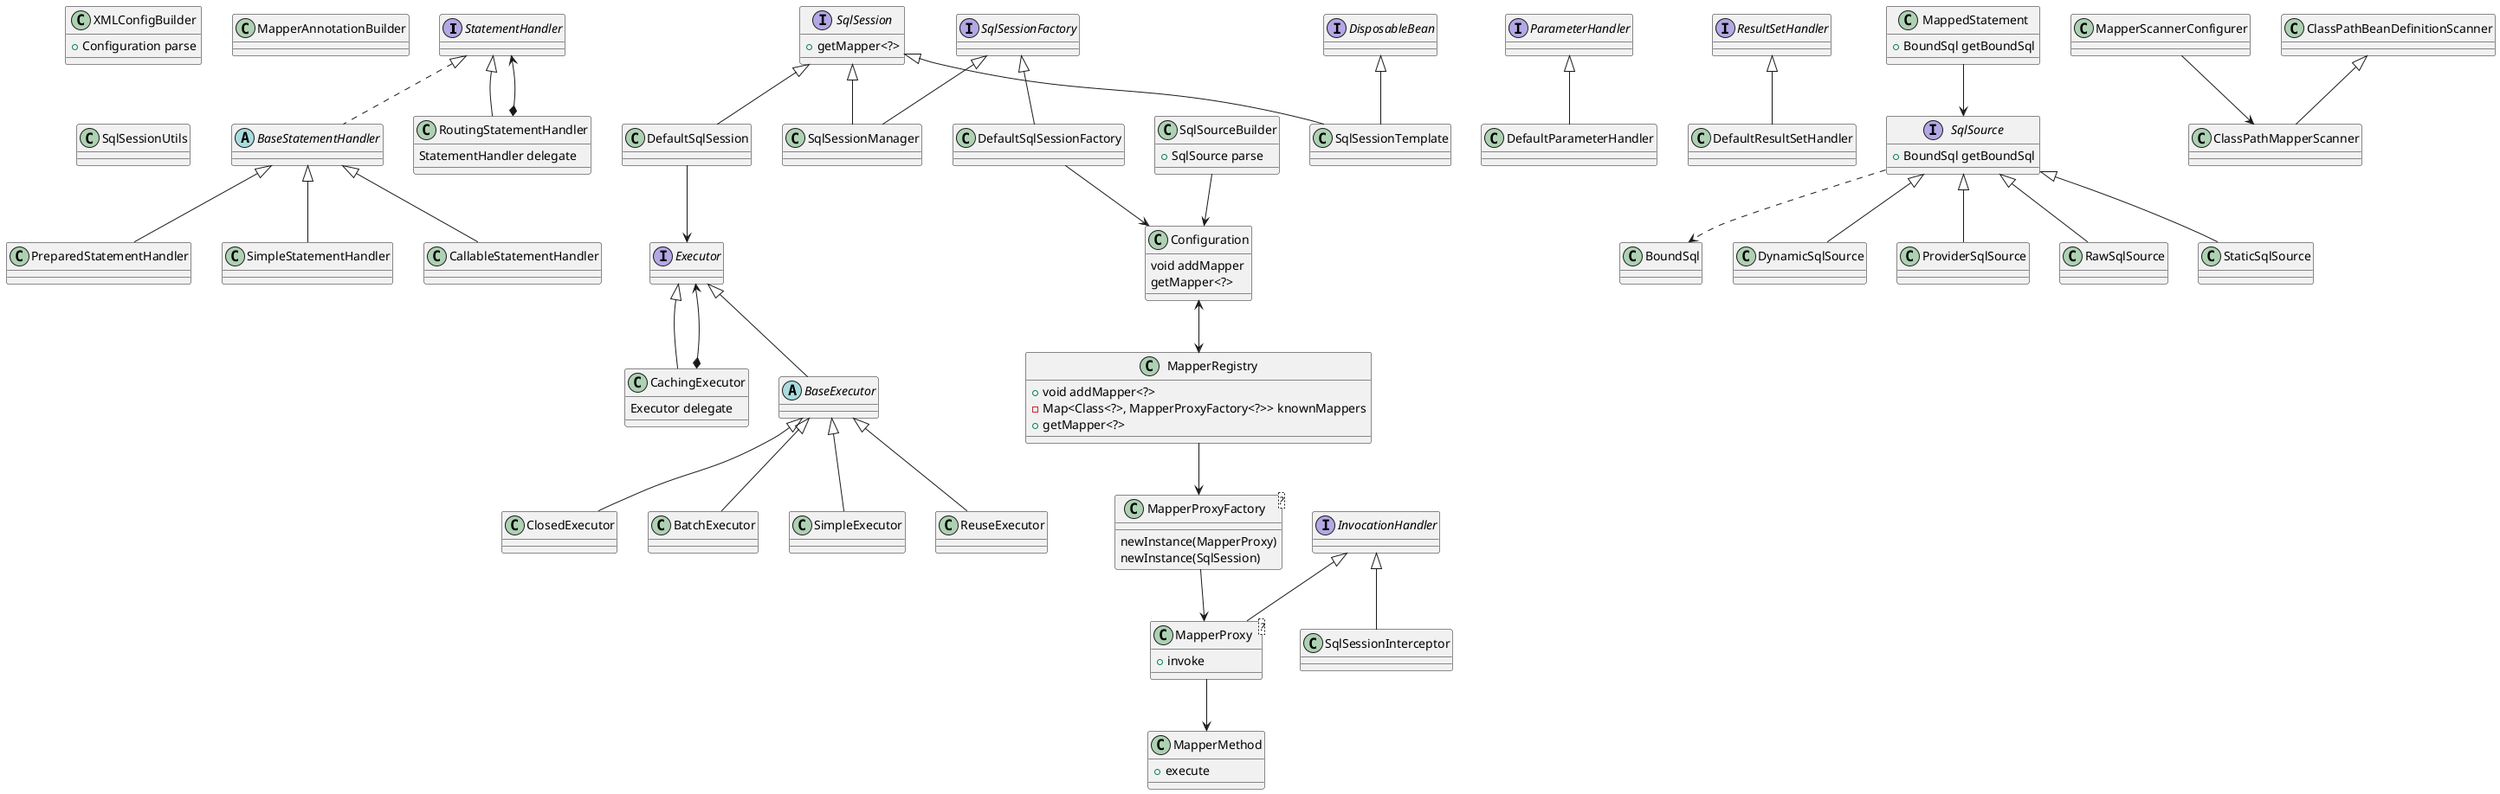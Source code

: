 @startuml
interface StatementHandler
abstract class BaseStatementHandler
class PreparedStatementHandler
class SimpleStatementHandler
class CallableStatementHandler
class RoutingStatementHandler {
	StatementHandler delegate
}
StatementHandler <|.. BaseStatementHandler
StatementHandler <|-- RoutingStatementHandler
BaseStatementHandler <|-- PreparedStatementHandler
BaseStatementHandler <|-- SimpleStatementHandler
BaseStatementHandler <|-- CallableStatementHandler
RoutingStatementHandler *--> StatementHandler

interface SqlSession {
	+ getMapper<?>
}
interface SqlSessionFactory
interface DisposableBean
class DefaultSqlSession
class SqlSessionManager
class SqlSessionTemplate
class DefaultSqlSessionFactory
SqlSession <|-- DefaultSqlSession
SqlSession <|-- SqlSessionManager
SqlSession <|-- SqlSessionTemplate
DisposableBean <|-- SqlSessionTemplate
SqlSessionFactory <|-- DefaultSqlSessionFactory
SqlSessionFactory <|-- SqlSessionManager
DefaultSqlSession --> Executor
DefaultSqlSessionFactory --> Configuration

interface Executor
abstract class BaseExecutor
class CachingExecutor {
	Executor delegate
}
class SimpleExecutor
class ReuseExecutor
class ClosedExecutor
class BatchExecutor
Executor <|-- BaseExecutor
Executor <|-- CachingExecutor
CachingExecutor *--> Executor
BaseExecutor <|-- SimpleExecutor
BaseExecutor <|-- ReuseExecutor
BaseExecutor <|-- BatchExecutor
BaseExecutor <|-- ClosedExecutor

interface ParameterHandler
interface ResultSetHandler
class DefaultParameterHandler
class DefaultResultSetHandler
ParameterHandler <|-- DefaultParameterHandler
ResultSetHandler <|-- DefaultResultSetHandler

class MappedStatement {
	+ BoundSql getBoundSql
}
class BoundSql
interface SqlSource {
	+ BoundSql getBoundSql
}
class DynamicSqlSource
class ProviderSqlSource
class RawSqlSource
class StaticSqlSource
SqlSource <|-- DynamicSqlSource
SqlSource <|-- ProviderSqlSource
SqlSource <|-- RawSqlSource
SqlSource <|-- StaticSqlSource
SqlSource ..> BoundSql
MappedStatement --> SqlSource

class XMLConfigBuilder {
	+ Configuration parse
}

class Configuration {
	void addMapper
	getMapper<?>
}
class MapperRegistry {
	+ void addMapper<?>
	- Map<Class<?>, MapperProxyFactory<?>> knownMappers
	+ getMapper<?>
}
class MapperProxyFactory<?>{
	newInstance(MapperProxy)
	newInstance(SqlSession)
}
interface InvocationHandler
class MapperProxy<?> {
	+ invoke
}
class SqlSessionInterceptor
InvocationHandler <|-- SqlSessionInterceptor
InvocationHandler <|-- MapperProxy
MapperRegistry --> MapperProxyFactory
class MapperAnnotationBuilder
class MapperMethod {
	+ execute
}

class SqlSourceBuilder {
	+ SqlSource parse
}
SqlSourceBuilder --> Configuration

MapperProxyFactory --> MapperProxy
MapperProxy --> MapperMethod
Configuration <--> MapperRegistry
class SqlSessionUtils
class MapperScannerConfigurer
class ClassPathMapperScanner
class ClassPathBeanDefinitionScanner
MapperScannerConfigurer --> ClassPathMapperScanner
ClassPathBeanDefinitionScanner <|-- ClassPathMapperScanner

@enduml